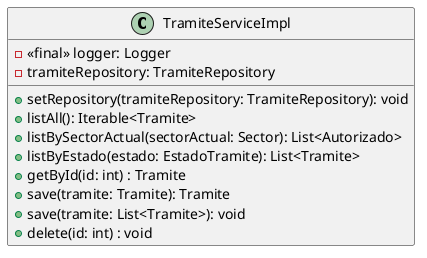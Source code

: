 @startuml TramiteServiceImpl

class TramiteServiceImpl{
 -<<final>> logger: Logger
 -tramiteRepository: TramiteRepository
 +setRepository(tramiteRepository: TramiteRepository): void
 +listAll(): Iterable<Tramite>
 +listBySectorActual(sectorActual: Sector): List<Autorizado>
 +listByEstado(estado: EstadoTramite): List<Tramite>
 +getById(id: int) : Tramite
 +save(tramite: Tramite): Tramite
 +save(tramite: List<Tramite>): void
 +delete(id: int) : void
}

@enduml